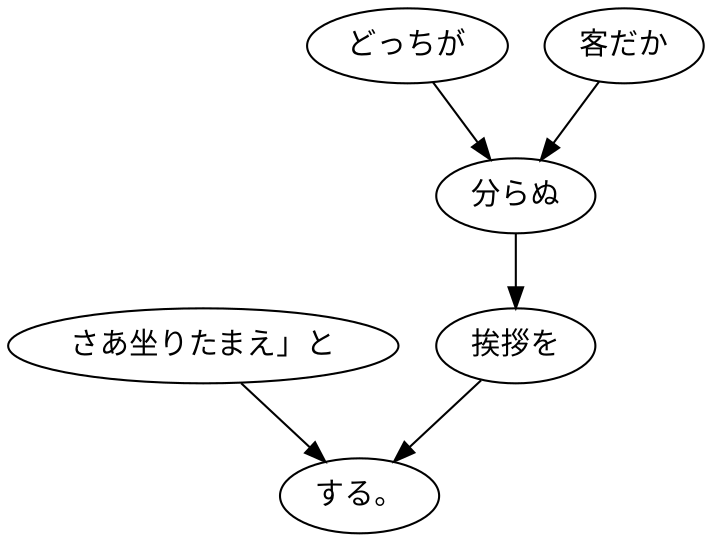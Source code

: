 digraph graph3460 {
	node0 [label="さあ坐りたまえ」と"];
	node1 [label="どっちが"];
	node2 [label="客だか"];
	node3 [label="分らぬ"];
	node4 [label="挨拶を"];
	node5 [label="する。"];
	node0 -> node5;
	node1 -> node3;
	node2 -> node3;
	node3 -> node4;
	node4 -> node5;
}
